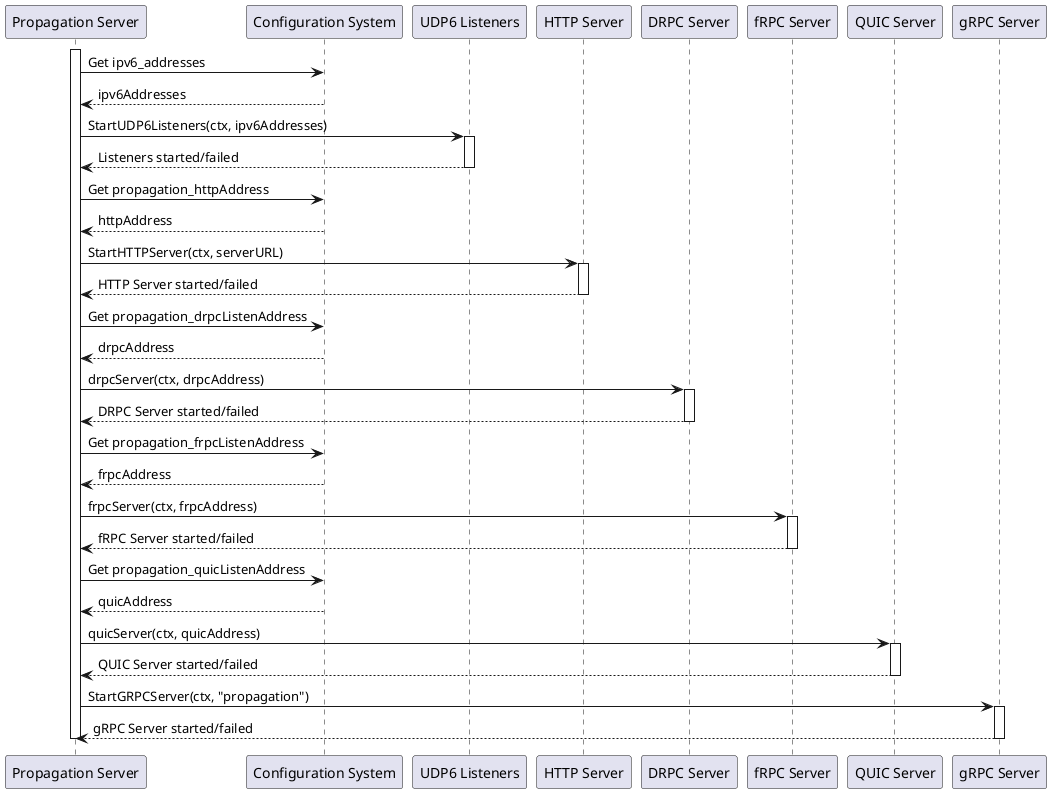 @startuml

participant "Propagation Server" as Server
participant "Configuration System" as Config
participant "UDP6 Listeners" as UDP6
participant "HTTP Server" as HTTP
participant "DRPC Server" as DRPC
participant "fRPC Server" as fRPC
participant "QUIC Server" as QUIC
participant "gRPC Server" as gRPC

activate Server

Server -> Config: Get ipv6_addresses
Config --> Server: ipv6Addresses
Server -> UDP6: StartUDP6Listeners(ctx, ipv6Addresses)
activate UDP6
UDP6 --> Server: Listeners started/failed
deactivate UDP6

Server -> Config: Get propagation_httpAddress
Config --> Server: httpAddress
Server -> HTTP: StartHTTPServer(ctx, serverURL)
activate HTTP
HTTP --> Server: HTTP Server started/failed
deactivate HTTP

Server -> Config: Get propagation_drpcListenAddress
Config --> Server: drpcAddress
Server -> DRPC: drpcServer(ctx, drpcAddress)
activate DRPC
DRPC --> Server: DRPC Server started/failed
deactivate DRPC

Server -> Config: Get propagation_frpcListenAddress
Config --> Server: frpcAddress
Server -> fRPC: frpcServer(ctx, frpcAddress)
activate fRPC
fRPC --> Server: fRPC Server started/failed
deactivate fRPC

Server -> Config: Get propagation_quicListenAddress
Config --> Server: quicAddress
Server -> QUIC: quicServer(ctx, quicAddress)
activate QUIC
QUIC --> Server: QUIC Server started/failed
deactivate QUIC

Server -> gRPC: StartGRPCServer(ctx, "propagation")
activate gRPC
gRPC --> Server: gRPC Server started/failed
deactivate gRPC

deactivate Server

@enduml
